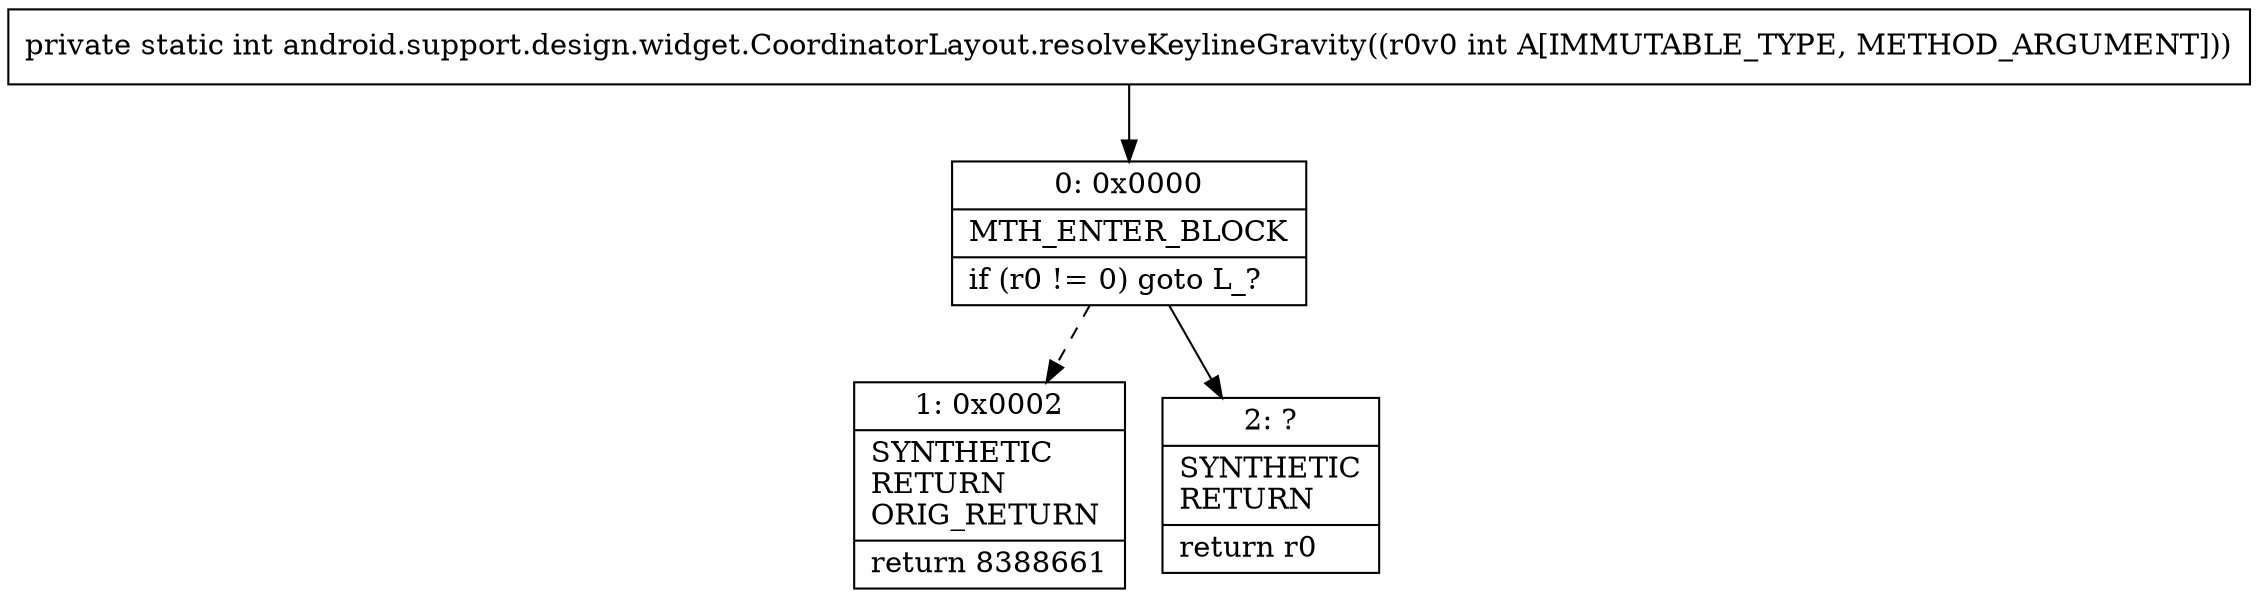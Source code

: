digraph "CFG forandroid.support.design.widget.CoordinatorLayout.resolveKeylineGravity(I)I" {
Node_0 [shape=record,label="{0\:\ 0x0000|MTH_ENTER_BLOCK\l|if (r0 != 0) goto L_?\l}"];
Node_1 [shape=record,label="{1\:\ 0x0002|SYNTHETIC\lRETURN\lORIG_RETURN\l|return 8388661\l}"];
Node_2 [shape=record,label="{2\:\ ?|SYNTHETIC\lRETURN\l|return r0\l}"];
MethodNode[shape=record,label="{private static int android.support.design.widget.CoordinatorLayout.resolveKeylineGravity((r0v0 int A[IMMUTABLE_TYPE, METHOD_ARGUMENT])) }"];
MethodNode -> Node_0;
Node_0 -> Node_1[style=dashed];
Node_0 -> Node_2;
}

